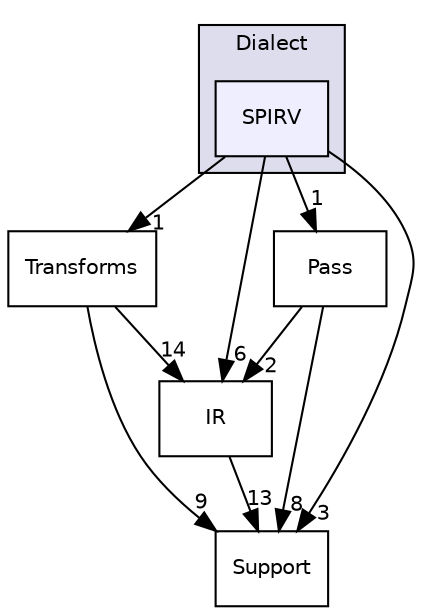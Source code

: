 digraph "include/mlir/Dialect/SPIRV" {
  bgcolor=transparent;
  compound=true
  node [ fontsize="10", fontname="Helvetica"];
  edge [ labelfontsize="10", labelfontname="Helvetica"];
  subgraph clusterdir_d07a6fac82475a065a3b2953573f00a0 {
    graph [ bgcolor="#ddddee", pencolor="black", label="Dialect" fontname="Helvetica", fontsize="10", URL="dir_d07a6fac82475a065a3b2953573f00a0.html"]
  dir_98f2b89183a5728f9d4e9316326e5121 [shape=box, label="SPIRV", style="filled", fillcolor="#eeeeff", pencolor="black", URL="dir_98f2b89183a5728f9d4e9316326e5121.html"];
  }
  dir_84ef7c054b4edc3447cfba80cee80f65 [shape=box label="IR" URL="dir_84ef7c054b4edc3447cfba80cee80f65.html"];
  dir_ca4d1f3bc4cd42ba07a57ca86d19a1d6 [shape=box label="Transforms" URL="dir_ca4d1f3bc4cd42ba07a57ca86d19a1d6.html"];
  dir_f61d47671007dfdb592580b61f960d39 [shape=box label="Support" URL="dir_f61d47671007dfdb592580b61f960d39.html"];
  dir_cab9f8330899b1cc9d753b1d9c5c5a3e [shape=box label="Pass" URL="dir_cab9f8330899b1cc9d753b1d9c5c5a3e.html"];
  dir_84ef7c054b4edc3447cfba80cee80f65->dir_f61d47671007dfdb592580b61f960d39 [headlabel="13", labeldistance=1.5 headhref="dir_000032_000046.html"];
  dir_ca4d1f3bc4cd42ba07a57ca86d19a1d6->dir_84ef7c054b4edc3447cfba80cee80f65 [headlabel="14", labeldistance=1.5 headhref="dir_000013_000032.html"];
  dir_ca4d1f3bc4cd42ba07a57ca86d19a1d6->dir_f61d47671007dfdb592580b61f960d39 [headlabel="9", labeldistance=1.5 headhref="dir_000013_000046.html"];
  dir_cab9f8330899b1cc9d753b1d9c5c5a3e->dir_84ef7c054b4edc3447cfba80cee80f65 [headlabel="2", labeldistance=1.5 headhref="dir_000043_000032.html"];
  dir_cab9f8330899b1cc9d753b1d9c5c5a3e->dir_f61d47671007dfdb592580b61f960d39 [headlabel="8", labeldistance=1.5 headhref="dir_000043_000046.html"];
  dir_98f2b89183a5728f9d4e9316326e5121->dir_84ef7c054b4edc3447cfba80cee80f65 [headlabel="6", labeldistance=1.5 headhref="dir_000010_000032.html"];
  dir_98f2b89183a5728f9d4e9316326e5121->dir_ca4d1f3bc4cd42ba07a57ca86d19a1d6 [headlabel="1", labeldistance=1.5 headhref="dir_000010_000013.html"];
  dir_98f2b89183a5728f9d4e9316326e5121->dir_f61d47671007dfdb592580b61f960d39 [headlabel="3", labeldistance=1.5 headhref="dir_000010_000046.html"];
  dir_98f2b89183a5728f9d4e9316326e5121->dir_cab9f8330899b1cc9d753b1d9c5c5a3e [headlabel="1", labeldistance=1.5 headhref="dir_000010_000043.html"];
}
